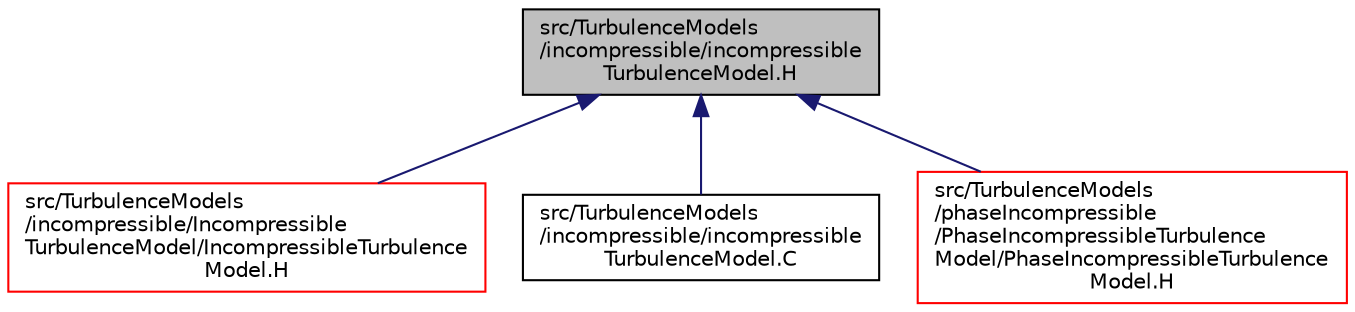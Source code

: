 digraph "src/TurbulenceModels/incompressible/incompressibleTurbulenceModel.H"
{
  bgcolor="transparent";
  edge [fontname="Helvetica",fontsize="10",labelfontname="Helvetica",labelfontsize="10"];
  node [fontname="Helvetica",fontsize="10",shape=record];
  Node1 [label="src/TurbulenceModels\l/incompressible/incompressible\lTurbulenceModel.H",height=0.2,width=0.4,color="black", fillcolor="grey75", style="filled", fontcolor="black"];
  Node1 -> Node2 [dir="back",color="midnightblue",fontsize="10",style="solid",fontname="Helvetica"];
  Node2 [label="src/TurbulenceModels\l/incompressible/Incompressible\lTurbulenceModel/IncompressibleTurbulence\lModel.H",height=0.2,width=0.4,color="red",URL="$a10783.html"];
  Node1 -> Node3 [dir="back",color="midnightblue",fontsize="10",style="solid",fontname="Helvetica"];
  Node3 [label="src/TurbulenceModels\l/incompressible/incompressible\lTurbulenceModel.C",height=0.2,width=0.4,color="black",URL="$a10780.html"];
  Node1 -> Node4 [dir="back",color="midnightblue",fontsize="10",style="solid",fontname="Helvetica"];
  Node4 [label="src/TurbulenceModels\l/phaseIncompressible\l/PhaseIncompressibleTurbulence\lModel/PhaseIncompressibleTurbulence\lModel.H",height=0.2,width=0.4,color="red",URL="$a10816.html"];
}
